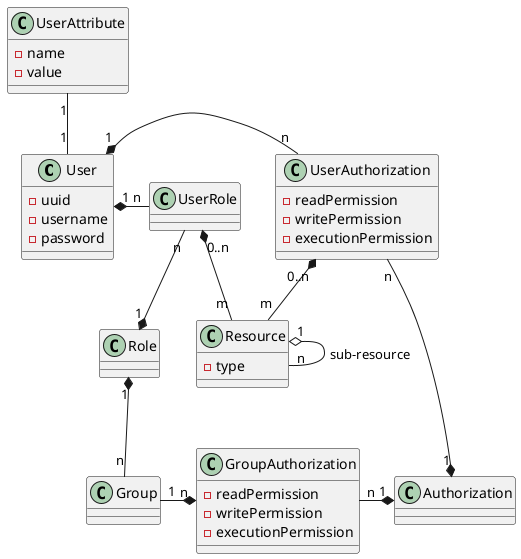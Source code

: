 @startuml

class User {
    -uuid
    -username
    -password
}

class Authorization 

class UserAuthorization {
    -readPermission
    -writePermission
    -executionPermission
}

class GroupAuthorization {
    -readPermission
    -writePermission
    -executionPermission
}

class Group

class Role

class UserAttribute {
    -name
    -value
}

class Resource {
    -type
}

class UserRole

User "1" *- "n" UserAuthorization
UserAuthorization "n" --* "1" Authorization
UserAuthorization "0..n" *-- "m" Resource
User "1" *- "n" UserRole
UserRole "n" --* "1" Role
UserRole "0..n" *-- "m" Resource
Group "1" -* "n" GroupAuthorization
GroupAuthorization "n" -* "1" Authorization
Role "1" *-- "n" Group
UserAttribute "1" -- "1" User
Resource "1" o-- "n" Resource : sub-resource

@enduml